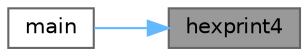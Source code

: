 digraph "hexprint4"
{
 // LATEX_PDF_SIZE
  bgcolor="transparent";
  edge [fontname=Helvetica,fontsize=10,labelfontname=Helvetica,labelfontsize=10];
  node [fontname=Helvetica,fontsize=10,shape=box,height=0.2,width=0.4];
  rankdir="RL";
  Node1 [label="hexprint4",height=0.2,width=0.4,color="gray40", fillcolor="grey60", style="filled", fontcolor="black",tooltip="Generate a bitmap containing a 4-digit Unicode code point."];
  Node1 -> Node2 [dir="back",color="steelblue1",style="solid"];
  Node2 [label="main",height=0.2,width=0.4,color="grey40", fillcolor="white", style="filled",URL="$unihexgen_8c.html#a0ddf1224851353fc92bfbff6f499fa97",tooltip="The main function."];
}
